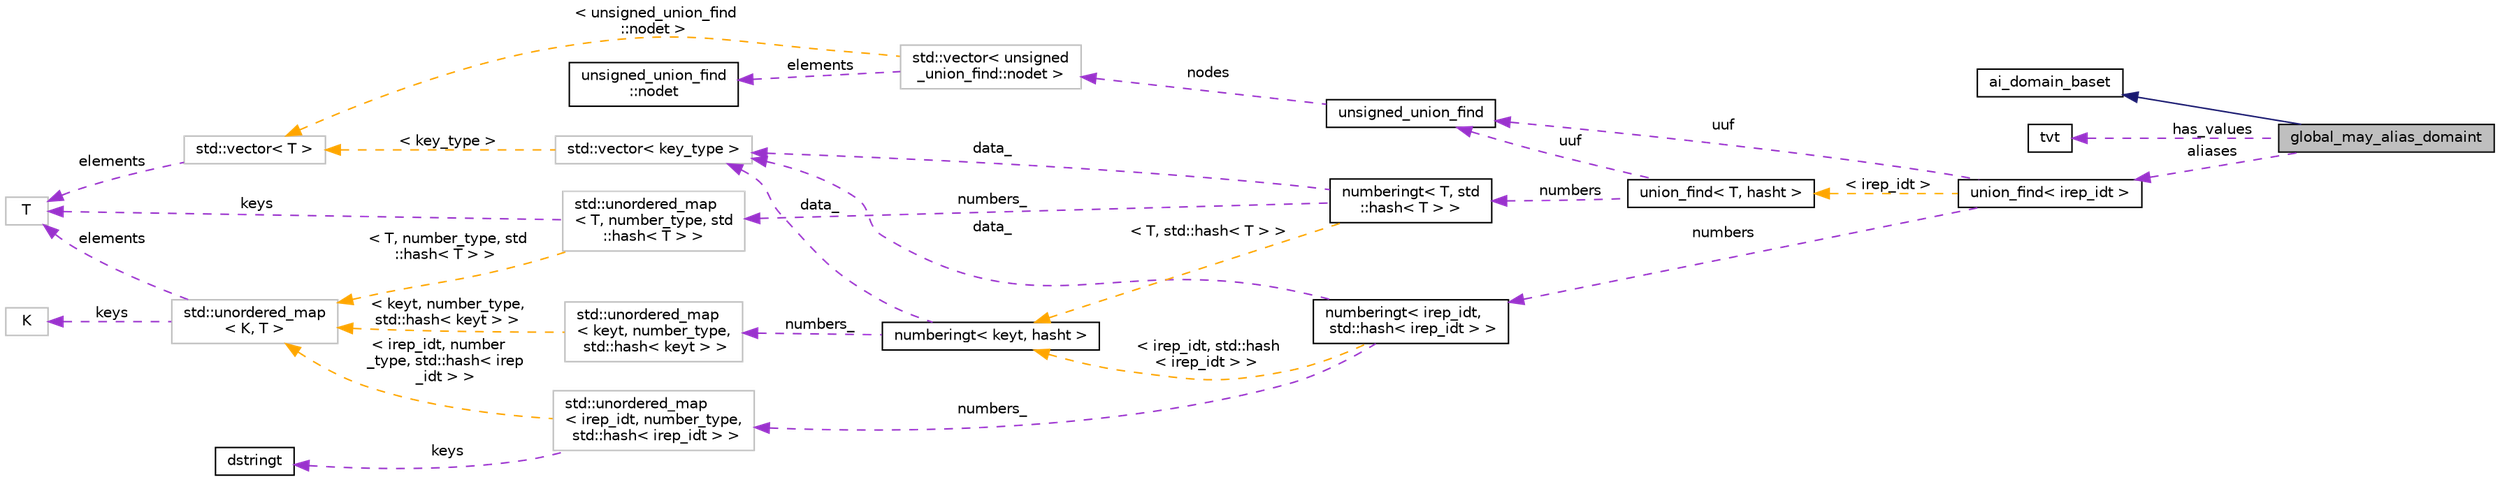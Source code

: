 digraph "global_may_alias_domaint"
{
 // LATEX_PDF_SIZE
  bgcolor="transparent";
  edge [fontname="Helvetica",fontsize="10",labelfontname="Helvetica",labelfontsize="10"];
  node [fontname="Helvetica",fontsize="10",shape=record];
  rankdir="LR";
  Node1 [label="global_may_alias_domaint",height=0.2,width=0.4,color="black", fillcolor="grey75", style="filled", fontcolor="black",tooltip=" "];
  Node2 -> Node1 [dir="back",color="midnightblue",fontsize="10",style="solid",fontname="Helvetica"];
  Node2 [label="ai_domain_baset",height=0.2,width=0.4,color="black",URL="$classai__domain__baset.html",tooltip="The interface offered by a domain, allows code to manipulate domains without knowing their exact type..."];
  Node3 -> Node1 [dir="back",color="darkorchid3",fontsize="10",style="dashed",label=" has_values" ,fontname="Helvetica"];
  Node3 [label="tvt",height=0.2,width=0.4,color="black",URL="$classtvt.html",tooltip=" "];
  Node4 -> Node1 [dir="back",color="darkorchid3",fontsize="10",style="dashed",label=" aliases" ,fontname="Helvetica"];
  Node4 [label="union_find\< irep_idt \>",height=0.2,width=0.4,color="black",URL="$classunion__find.html",tooltip=" "];
  Node5 -> Node4 [dir="back",color="darkorchid3",fontsize="10",style="dashed",label=" numbers" ,fontname="Helvetica"];
  Node5 [label="numberingt\< irep_idt,\l std::hash\< irep_idt \> \>",height=0.2,width=0.4,color="black",URL="$classnumberingt.html",tooltip=" "];
  Node6 -> Node5 [dir="back",color="darkorchid3",fontsize="10",style="dashed",label=" numbers_" ,fontname="Helvetica"];
  Node6 [label="std::unordered_map\l\< irep_idt, number_type,\l std::hash\< irep_idt \> \>",height=0.2,width=0.4,color="grey75",tooltip=" "];
  Node7 -> Node6 [dir="back",color="darkorchid3",fontsize="10",style="dashed",label=" keys" ,fontname="Helvetica"];
  Node7 [label="dstringt",height=0.2,width=0.4,color="black",URL="$classdstringt.html",tooltip="dstringt has one field, an unsigned integer no which is an index into a static table of strings."];
  Node8 -> Node6 [dir="back",color="orange",fontsize="10",style="dashed",label=" \< irep_idt, number\l_type, std::hash\< irep\l_idt \> \>" ,fontname="Helvetica"];
  Node8 [label="std::unordered_map\l\< K, T \>",height=0.2,width=0.4,color="grey75",tooltip="STL class."];
  Node9 -> Node8 [dir="back",color="darkorchid3",fontsize="10",style="dashed",label=" keys" ,fontname="Helvetica"];
  Node9 [label="K",height=0.2,width=0.4,color="grey75",tooltip=" "];
  Node10 -> Node8 [dir="back",color="darkorchid3",fontsize="10",style="dashed",label=" elements" ,fontname="Helvetica"];
  Node10 [label="T",height=0.2,width=0.4,color="grey75",tooltip=" "];
  Node11 -> Node5 [dir="back",color="darkorchid3",fontsize="10",style="dashed",label=" data_" ,fontname="Helvetica"];
  Node11 [label="std::vector\< key_type \>",height=0.2,width=0.4,color="grey75",tooltip=" "];
  Node12 -> Node11 [dir="back",color="orange",fontsize="10",style="dashed",label=" \< key_type \>" ,fontname="Helvetica"];
  Node12 [label="std::vector\< T \>",height=0.2,width=0.4,color="grey75",tooltip="STL class."];
  Node10 -> Node12 [dir="back",color="darkorchid3",fontsize="10",style="dashed",label=" elements" ,fontname="Helvetica"];
  Node13 -> Node5 [dir="back",color="orange",fontsize="10",style="dashed",label=" \< irep_idt, std::hash\l\< irep_idt \> \>" ,fontname="Helvetica"];
  Node13 [label="numberingt\< keyt, hasht \>",height=0.2,width=0.4,color="black",URL="$classnumberingt.html",tooltip=" "];
  Node14 -> Node13 [dir="back",color="darkorchid3",fontsize="10",style="dashed",label=" numbers_" ,fontname="Helvetica"];
  Node14 [label="std::unordered_map\l\< keyt, number_type,\l std::hash\< keyt \> \>",height=0.2,width=0.4,color="grey75",tooltip=" "];
  Node8 -> Node14 [dir="back",color="orange",fontsize="10",style="dashed",label=" \< keyt, number_type,\l std::hash\< keyt \> \>" ,fontname="Helvetica"];
  Node11 -> Node13 [dir="back",color="darkorchid3",fontsize="10",style="dashed",label=" data_" ,fontname="Helvetica"];
  Node15 -> Node4 [dir="back",color="darkorchid3",fontsize="10",style="dashed",label=" uuf" ,fontname="Helvetica"];
  Node15 [label="unsigned_union_find",height=0.2,width=0.4,color="black",URL="$classunsigned__union__find.html",tooltip=" "];
  Node16 -> Node15 [dir="back",color="darkorchid3",fontsize="10",style="dashed",label=" nodes" ,fontname="Helvetica"];
  Node16 [label="std::vector\< unsigned\l_union_find::nodet \>",height=0.2,width=0.4,color="grey75",tooltip=" "];
  Node17 -> Node16 [dir="back",color="darkorchid3",fontsize="10",style="dashed",label=" elements" ,fontname="Helvetica"];
  Node17 [label="unsigned_union_find\l::nodet",height=0.2,width=0.4,color="black",URL="$structunsigned__union__find_1_1nodet.html",tooltip=" "];
  Node12 -> Node16 [dir="back",color="orange",fontsize="10",style="dashed",label=" \< unsigned_union_find\l::nodet \>" ,fontname="Helvetica"];
  Node18 -> Node4 [dir="back",color="orange",fontsize="10",style="dashed",label=" \< irep_idt \>" ,fontname="Helvetica"];
  Node18 [label="union_find\< T, hasht \>",height=0.2,width=0.4,color="black",URL="$classunion__find.html",tooltip=" "];
  Node15 -> Node18 [dir="back",color="darkorchid3",fontsize="10",style="dashed",label=" uuf" ,fontname="Helvetica"];
  Node19 -> Node18 [dir="back",color="darkorchid3",fontsize="10",style="dashed",label=" numbers" ,fontname="Helvetica"];
  Node19 [label="numberingt\< T, std\l::hash\< T \> \>",height=0.2,width=0.4,color="black",URL="$classnumberingt.html",tooltip=" "];
  Node20 -> Node19 [dir="back",color="darkorchid3",fontsize="10",style="dashed",label=" numbers_" ,fontname="Helvetica"];
  Node20 [label="std::unordered_map\l\< T, number_type, std\l::hash\< T \> \>",height=0.2,width=0.4,color="grey75",tooltip=" "];
  Node10 -> Node20 [dir="back",color="darkorchid3",fontsize="10",style="dashed",label=" keys" ,fontname="Helvetica"];
  Node8 -> Node20 [dir="back",color="orange",fontsize="10",style="dashed",label=" \< T, number_type, std\l::hash\< T \> \>" ,fontname="Helvetica"];
  Node11 -> Node19 [dir="back",color="darkorchid3",fontsize="10",style="dashed",label=" data_" ,fontname="Helvetica"];
  Node13 -> Node19 [dir="back",color="orange",fontsize="10",style="dashed",label=" \< T, std::hash\< T \> \>" ,fontname="Helvetica"];
}
